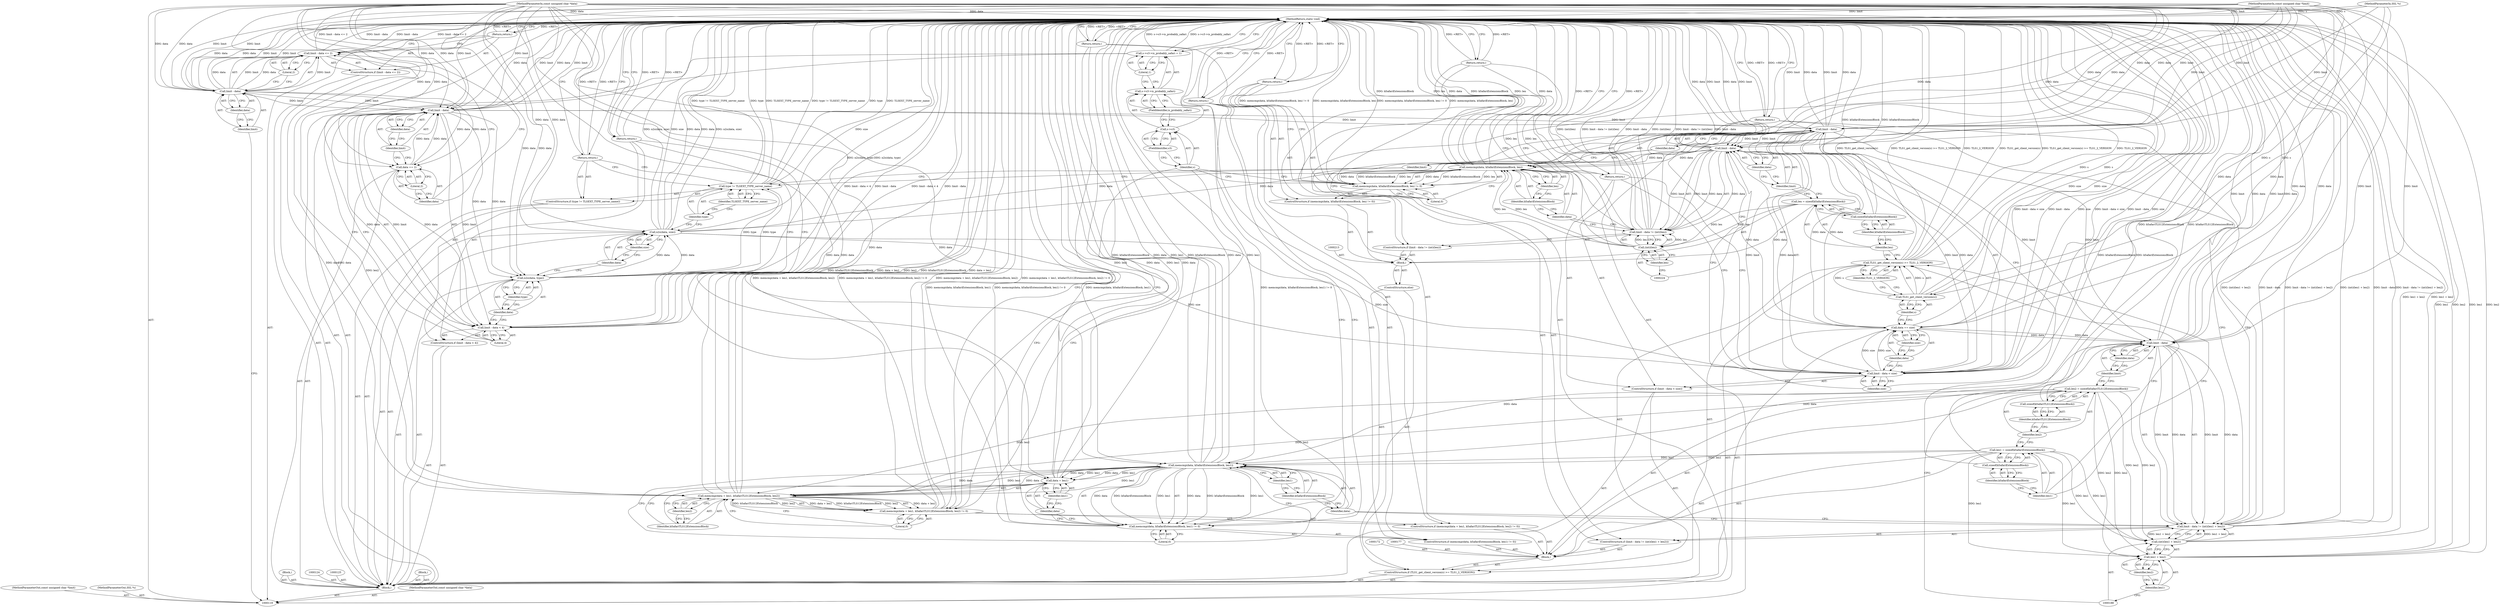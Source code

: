digraph "0_openssl_a004e72b95835136d3f1ea90517f706c24c03da7_1" {
"1000242" [label="(MethodReturn,static void)"];
"1000120" [label="(MethodParameterIn,SSL *s)"];
"1000321" [label="(MethodParameterOut,SSL *s)"];
"1000121" [label="(MethodParameterIn,const unsigned char *data)"];
"1000322" [label="(MethodParameterOut,const unsigned char *data)"];
"1000122" [label="(MethodParameterIn,const unsigned char *limit)"];
"1000323" [label="(MethodParameterOut,const unsigned char *limit)"];
"1000127" [label="(Block,)"];
"1000123" [label="(Block,)"];
"1000132" [label="(Identifier,data)"];
"1000133" [label="(Literal,2)"];
"1000128" [label="(ControlStructure,if (limit - data <= 2))"];
"1000129" [label="(Call,limit - data <= 2)"];
"1000130" [label="(Call,limit - data)"];
"1000131" [label="(Identifier,limit)"];
"1000134" [label="(Return,return;)"];
"1000137" [label="(Literal,2)"];
"1000135" [label="(Call,data += 2)"];
"1000136" [label="(Identifier,data)"];
"1000142" [label="(Identifier,data)"];
"1000143" [label="(Literal,4)"];
"1000138" [label="(ControlStructure,if (limit - data < 4))"];
"1000139" [label="(Call,limit - data < 4)"];
"1000140" [label="(Call,limit - data)"];
"1000141" [label="(Identifier,limit)"];
"1000144" [label="(Return,return;)"];
"1000147" [label="(Identifier,type)"];
"1000145" [label="(Call,n2s(data, type))"];
"1000146" [label="(Identifier,data)"];
"1000150" [label="(Identifier,size)"];
"1000148" [label="(Call,n2s(data, size))"];
"1000149" [label="(Identifier,data)"];
"1000154" [label="(Identifier,TLSEXT_TYPE_server_name)"];
"1000151" [label="(ControlStructure,if (type != TLSEXT_TYPE_server_name))"];
"1000152" [label="(Call,type != TLSEXT_TYPE_server_name)"];
"1000153" [label="(Identifier,type)"];
"1000155" [label="(Return,return;)"];
"1000160" [label="(Identifier,data)"];
"1000161" [label="(Identifier,size)"];
"1000156" [label="(ControlStructure,if (limit - data < size))"];
"1000157" [label="(Call,limit - data < size)"];
"1000158" [label="(Call,limit - data)"];
"1000159" [label="(Identifier,limit)"];
"1000162" [label="(Return,return;)"];
"1000165" [label="(Identifier,size)"];
"1000163" [label="(Call,data += size)"];
"1000164" [label="(Identifier,data)"];
"1000169" [label="(Identifier,s)"];
"1000170" [label="(Identifier,TLS1_2_VERSION)"];
"1000166" [label="(ControlStructure,if (TLS1_get_client_version(s) >= TLS1_2_VERSION))"];
"1000167" [label="(Call,TLS1_get_client_version(s) >= TLS1_2_VERSION)"];
"1000168" [label="(Call,TLS1_get_client_version(s))"];
"1000173" [label="(Call,len1 = sizeof(kSafariExtensionsBlock))"];
"1000174" [label="(Identifier,len1)"];
"1000175" [label="(Call,sizeof(kSafariExtensionsBlock))"];
"1000176" [label="(Identifier,kSafariExtensionsBlock)"];
"1000178" [label="(Call,len2 = sizeof(kSafariTLS12ExtensionsBlock))"];
"1000179" [label="(Identifier,len2)"];
"1000180" [label="(Call,sizeof(kSafariTLS12ExtensionsBlock))"];
"1000181" [label="(Identifier,kSafariTLS12ExtensionsBlock)"];
"1000171" [label="(Block,)"];
"1000126" [label="(Block,)"];
"1000183" [label="(Call,limit - data != (int)(len1 + len2))"];
"1000184" [label="(Call,limit - data)"];
"1000185" [label="(Identifier,limit)"];
"1000186" [label="(Identifier,data)"];
"1000187" [label="(Call,(int)(len1 + len2))"];
"1000189" [label="(Call,len1 + len2)"];
"1000190" [label="(Identifier,len1)"];
"1000191" [label="(Identifier,len2)"];
"1000182" [label="(ControlStructure,if (limit - data != (int)(len1 + len2)))"];
"1000192" [label="(Return,return;)"];
"1000194" [label="(Call,memcmp(data, kSafariExtensionsBlock, len1) != 0)"];
"1000195" [label="(Call,memcmp(data, kSafariExtensionsBlock, len1))"];
"1000196" [label="(Identifier,data)"];
"1000197" [label="(Identifier,kSafariExtensionsBlock)"];
"1000198" [label="(Identifier,len1)"];
"1000199" [label="(Literal,0)"];
"1000193" [label="(ControlStructure,if (memcmp(data, kSafariExtensionsBlock, len1) != 0))"];
"1000200" [label="(Return,return;)"];
"1000202" [label="(Call,memcmp(data + len1, kSafariTLS12ExtensionsBlock, len2) != 0)"];
"1000203" [label="(Call,memcmp(data + len1, kSafariTLS12ExtensionsBlock, len2))"];
"1000204" [label="(Call,data + len1)"];
"1000205" [label="(Identifier,data)"];
"1000206" [label="(Identifier,len1)"];
"1000207" [label="(Identifier,kSafariTLS12ExtensionsBlock)"];
"1000208" [label="(Identifier,len2)"];
"1000209" [label="(Literal,0)"];
"1000201" [label="(ControlStructure,if (memcmp(data + len1, kSafariTLS12ExtensionsBlock, len2) != 0))"];
"1000210" [label="(Return,return;)"];
"1000211" [label="(ControlStructure,else)"];
"1000214" [label="(Call,len = sizeof(kSafariExtensionsBlock))"];
"1000215" [label="(Identifier,len)"];
"1000216" [label="(Call,sizeof(kSafariExtensionsBlock))"];
"1000217" [label="(Identifier,kSafariExtensionsBlock)"];
"1000212" [label="(Block,)"];
"1000219" [label="(Call,limit - data != (int)(len))"];
"1000220" [label="(Call,limit - data)"];
"1000221" [label="(Identifier,limit)"];
"1000222" [label="(Identifier,data)"];
"1000223" [label="(Call,(int)(len))"];
"1000225" [label="(Identifier,len)"];
"1000218" [label="(ControlStructure,if (limit - data != (int)(len)))"];
"1000226" [label="(Return,return;)"];
"1000228" [label="(Call,memcmp(data, kSafariExtensionsBlock, len) != 0)"];
"1000229" [label="(Call,memcmp(data, kSafariExtensionsBlock, len))"];
"1000230" [label="(Identifier,data)"];
"1000231" [label="(Identifier,kSafariExtensionsBlock)"];
"1000232" [label="(Identifier,len)"];
"1000233" [label="(Literal,0)"];
"1000227" [label="(ControlStructure,if (memcmp(data, kSafariExtensionsBlock, len) != 0))"];
"1000234" [label="(Return,return;)"];
"1000240" [label="(FieldIdentifier,is_probably_safari)"];
"1000241" [label="(Literal,1)"];
"1000235" [label="(Call,s->s3->is_probably_safari = 1)"];
"1000236" [label="(Call,s->s3->is_probably_safari)"];
"1000237" [label="(Call,s->s3)"];
"1000238" [label="(Identifier,s)"];
"1000239" [label="(FieldIdentifier,s3)"];
"1000242" -> "1000119"  [label="AST: "];
"1000242" -> "1000134"  [label="CFG: "];
"1000242" -> "1000144"  [label="CFG: "];
"1000242" -> "1000155"  [label="CFG: "];
"1000242" -> "1000162"  [label="CFG: "];
"1000242" -> "1000192"  [label="CFG: "];
"1000242" -> "1000200"  [label="CFG: "];
"1000242" -> "1000210"  [label="CFG: "];
"1000242" -> "1000226"  [label="CFG: "];
"1000242" -> "1000234"  [label="CFG: "];
"1000242" -> "1000235"  [label="CFG: "];
"1000144" -> "1000242"  [label="DDG: <RET>"];
"1000234" -> "1000242"  [label="DDG: <RET>"];
"1000162" -> "1000242"  [label="DDG: <RET>"];
"1000155" -> "1000242"  [label="DDG: <RET>"];
"1000226" -> "1000242"  [label="DDG: <RET>"];
"1000200" -> "1000242"  [label="DDG: <RET>"];
"1000192" -> "1000242"  [label="DDG: <RET>"];
"1000210" -> "1000242"  [label="DDG: <RET>"];
"1000219" -> "1000242"  [label="DDG: (int)(len)"];
"1000219" -> "1000242"  [label="DDG: limit - data != (int)(len)"];
"1000219" -> "1000242"  [label="DDG: limit - data"];
"1000184" -> "1000242"  [label="DDG: limit"];
"1000184" -> "1000242"  [label="DDG: data"];
"1000235" -> "1000242"  [label="DDG: s->s3->is_probably_safari"];
"1000180" -> "1000242"  [label="DDG: kSafariTLS12ExtensionsBlock"];
"1000229" -> "1000242"  [label="DDG: kSafariExtensionsBlock"];
"1000229" -> "1000242"  [label="DDG: len"];
"1000229" -> "1000242"  [label="DDG: data"];
"1000152" -> "1000242"  [label="DDG: TLSEXT_TYPE_server_name"];
"1000152" -> "1000242"  [label="DDG: type != TLSEXT_TYPE_server_name"];
"1000152" -> "1000242"  [label="DDG: type"];
"1000204" -> "1000242"  [label="DDG: data"];
"1000204" -> "1000242"  [label="DDG: len1"];
"1000158" -> "1000242"  [label="DDG: limit"];
"1000158" -> "1000242"  [label="DDG: data"];
"1000167" -> "1000242"  [label="DDG: TLS1_get_client_version(s)"];
"1000167" -> "1000242"  [label="DDG: TLS1_get_client_version(s) >= TLS1_2_VERSION"];
"1000167" -> "1000242"  [label="DDG: TLS1_2_VERSION"];
"1000129" -> "1000242"  [label="DDG: limit - data"];
"1000129" -> "1000242"  [label="DDG: limit - data <= 2"];
"1000183" -> "1000242"  [label="DDG: (int)(len1 + len2)"];
"1000183" -> "1000242"  [label="DDG: limit - data"];
"1000183" -> "1000242"  [label="DDG: limit - data != (int)(len1 + len2)"];
"1000140" -> "1000242"  [label="DDG: data"];
"1000140" -> "1000242"  [label="DDG: limit"];
"1000223" -> "1000242"  [label="DDG: len"];
"1000220" -> "1000242"  [label="DDG: limit"];
"1000220" -> "1000242"  [label="DDG: data"];
"1000194" -> "1000242"  [label="DDG: memcmp(data, kSafariExtensionsBlock, len1) != 0"];
"1000194" -> "1000242"  [label="DDG: memcmp(data, kSafariExtensionsBlock, len1)"];
"1000168" -> "1000242"  [label="DDG: s"];
"1000189" -> "1000242"  [label="DDG: len1"];
"1000189" -> "1000242"  [label="DDG: len2"];
"1000157" -> "1000242"  [label="DDG: limit - data < size"];
"1000157" -> "1000242"  [label="DDG: limit - data"];
"1000157" -> "1000242"  [label="DDG: size"];
"1000216" -> "1000242"  [label="DDG: kSafariExtensionsBlock"];
"1000228" -> "1000242"  [label="DDG: memcmp(data, kSafariExtensionsBlock, len) != 0"];
"1000228" -> "1000242"  [label="DDG: memcmp(data, kSafariExtensionsBlock, len)"];
"1000187" -> "1000242"  [label="DDG: len1 + len2"];
"1000130" -> "1000242"  [label="DDG: data"];
"1000130" -> "1000242"  [label="DDG: limit"];
"1000139" -> "1000242"  [label="DDG: limit - data < 4"];
"1000139" -> "1000242"  [label="DDG: limit - data"];
"1000202" -> "1000242"  [label="DDG: memcmp(data + len1, kSafariTLS12ExtensionsBlock, len2)"];
"1000202" -> "1000242"  [label="DDG: memcmp(data + len1, kSafariTLS12ExtensionsBlock, len2) != 0"];
"1000121" -> "1000242"  [label="DDG: data"];
"1000203" -> "1000242"  [label="DDG: len2"];
"1000203" -> "1000242"  [label="DDG: kSafariTLS12ExtensionsBlock"];
"1000203" -> "1000242"  [label="DDG: data + len1"];
"1000148" -> "1000242"  [label="DDG: data"];
"1000148" -> "1000242"  [label="DDG: n2s(data, size)"];
"1000148" -> "1000242"  [label="DDG: size"];
"1000175" -> "1000242"  [label="DDG: kSafariExtensionsBlock"];
"1000195" -> "1000242"  [label="DDG: kSafariExtensionsBlock"];
"1000195" -> "1000242"  [label="DDG: data"];
"1000195" -> "1000242"  [label="DDG: len1"];
"1000120" -> "1000242"  [label="DDG: s"];
"1000122" -> "1000242"  [label="DDG: limit"];
"1000145" -> "1000242"  [label="DDG: n2s(data, type)"];
"1000163" -> "1000242"  [label="DDG: size"];
"1000134" -> "1000242"  [label="DDG: <RET>"];
"1000120" -> "1000119"  [label="AST: "];
"1000120" -> "1000242"  [label="DDG: s"];
"1000120" -> "1000168"  [label="DDG: s"];
"1000321" -> "1000119"  [label="AST: "];
"1000121" -> "1000119"  [label="AST: "];
"1000121" -> "1000242"  [label="DDG: data"];
"1000121" -> "1000130"  [label="DDG: data"];
"1000121" -> "1000135"  [label="DDG: data"];
"1000121" -> "1000140"  [label="DDG: data"];
"1000121" -> "1000145"  [label="DDG: data"];
"1000121" -> "1000148"  [label="DDG: data"];
"1000121" -> "1000158"  [label="DDG: data"];
"1000121" -> "1000163"  [label="DDG: data"];
"1000121" -> "1000184"  [label="DDG: data"];
"1000121" -> "1000195"  [label="DDG: data"];
"1000121" -> "1000203"  [label="DDG: data"];
"1000121" -> "1000204"  [label="DDG: data"];
"1000121" -> "1000220"  [label="DDG: data"];
"1000121" -> "1000229"  [label="DDG: data"];
"1000322" -> "1000119"  [label="AST: "];
"1000122" -> "1000119"  [label="AST: "];
"1000122" -> "1000242"  [label="DDG: limit"];
"1000122" -> "1000130"  [label="DDG: limit"];
"1000122" -> "1000140"  [label="DDG: limit"];
"1000122" -> "1000158"  [label="DDG: limit"];
"1000122" -> "1000184"  [label="DDG: limit"];
"1000122" -> "1000220"  [label="DDG: limit"];
"1000323" -> "1000119"  [label="AST: "];
"1000127" -> "1000123"  [label="AST: "];
"1000123" -> "1000119"  [label="AST: "];
"1000124" -> "1000123"  [label="AST: "];
"1000125" -> "1000123"  [label="AST: "];
"1000126" -> "1000123"  [label="AST: "];
"1000127" -> "1000123"  [label="AST: "];
"1000128" -> "1000123"  [label="AST: "];
"1000135" -> "1000123"  [label="AST: "];
"1000138" -> "1000123"  [label="AST: "];
"1000145" -> "1000123"  [label="AST: "];
"1000148" -> "1000123"  [label="AST: "];
"1000151" -> "1000123"  [label="AST: "];
"1000156" -> "1000123"  [label="AST: "];
"1000163" -> "1000123"  [label="AST: "];
"1000166" -> "1000123"  [label="AST: "];
"1000235" -> "1000123"  [label="AST: "];
"1000132" -> "1000130"  [label="AST: "];
"1000132" -> "1000131"  [label="CFG: "];
"1000130" -> "1000132"  [label="CFG: "];
"1000133" -> "1000129"  [label="AST: "];
"1000133" -> "1000130"  [label="CFG: "];
"1000129" -> "1000133"  [label="CFG: "];
"1000128" -> "1000123"  [label="AST: "];
"1000129" -> "1000128"  [label="AST: "];
"1000134" -> "1000128"  [label="AST: "];
"1000129" -> "1000128"  [label="AST: "];
"1000129" -> "1000133"  [label="CFG: "];
"1000130" -> "1000129"  [label="AST: "];
"1000133" -> "1000129"  [label="AST: "];
"1000134" -> "1000129"  [label="CFG: "];
"1000136" -> "1000129"  [label="CFG: "];
"1000129" -> "1000242"  [label="DDG: limit - data"];
"1000129" -> "1000242"  [label="DDG: limit - data <= 2"];
"1000130" -> "1000129"  [label="DDG: limit"];
"1000130" -> "1000129"  [label="DDG: data"];
"1000130" -> "1000129"  [label="AST: "];
"1000130" -> "1000132"  [label="CFG: "];
"1000131" -> "1000130"  [label="AST: "];
"1000132" -> "1000130"  [label="AST: "];
"1000133" -> "1000130"  [label="CFG: "];
"1000130" -> "1000242"  [label="DDG: data"];
"1000130" -> "1000242"  [label="DDG: limit"];
"1000130" -> "1000129"  [label="DDG: limit"];
"1000130" -> "1000129"  [label="DDG: data"];
"1000122" -> "1000130"  [label="DDG: limit"];
"1000121" -> "1000130"  [label="DDG: data"];
"1000130" -> "1000135"  [label="DDG: data"];
"1000130" -> "1000140"  [label="DDG: limit"];
"1000131" -> "1000130"  [label="AST: "];
"1000131" -> "1000119"  [label="CFG: "];
"1000132" -> "1000131"  [label="CFG: "];
"1000134" -> "1000128"  [label="AST: "];
"1000134" -> "1000129"  [label="CFG: "];
"1000242" -> "1000134"  [label="CFG: "];
"1000134" -> "1000242"  [label="DDG: <RET>"];
"1000137" -> "1000135"  [label="AST: "];
"1000137" -> "1000136"  [label="CFG: "];
"1000135" -> "1000137"  [label="CFG: "];
"1000135" -> "1000123"  [label="AST: "];
"1000135" -> "1000137"  [label="CFG: "];
"1000136" -> "1000135"  [label="AST: "];
"1000137" -> "1000135"  [label="AST: "];
"1000141" -> "1000135"  [label="CFG: "];
"1000130" -> "1000135"  [label="DDG: data"];
"1000121" -> "1000135"  [label="DDG: data"];
"1000135" -> "1000140"  [label="DDG: data"];
"1000136" -> "1000135"  [label="AST: "];
"1000136" -> "1000129"  [label="CFG: "];
"1000137" -> "1000136"  [label="CFG: "];
"1000142" -> "1000140"  [label="AST: "];
"1000142" -> "1000141"  [label="CFG: "];
"1000140" -> "1000142"  [label="CFG: "];
"1000143" -> "1000139"  [label="AST: "];
"1000143" -> "1000140"  [label="CFG: "];
"1000139" -> "1000143"  [label="CFG: "];
"1000138" -> "1000123"  [label="AST: "];
"1000139" -> "1000138"  [label="AST: "];
"1000144" -> "1000138"  [label="AST: "];
"1000139" -> "1000138"  [label="AST: "];
"1000139" -> "1000143"  [label="CFG: "];
"1000140" -> "1000139"  [label="AST: "];
"1000143" -> "1000139"  [label="AST: "];
"1000144" -> "1000139"  [label="CFG: "];
"1000146" -> "1000139"  [label="CFG: "];
"1000139" -> "1000242"  [label="DDG: limit - data < 4"];
"1000139" -> "1000242"  [label="DDG: limit - data"];
"1000140" -> "1000139"  [label="DDG: limit"];
"1000140" -> "1000139"  [label="DDG: data"];
"1000140" -> "1000139"  [label="AST: "];
"1000140" -> "1000142"  [label="CFG: "];
"1000141" -> "1000140"  [label="AST: "];
"1000142" -> "1000140"  [label="AST: "];
"1000143" -> "1000140"  [label="CFG: "];
"1000140" -> "1000242"  [label="DDG: data"];
"1000140" -> "1000242"  [label="DDG: limit"];
"1000140" -> "1000139"  [label="DDG: limit"];
"1000140" -> "1000139"  [label="DDG: data"];
"1000130" -> "1000140"  [label="DDG: limit"];
"1000122" -> "1000140"  [label="DDG: limit"];
"1000135" -> "1000140"  [label="DDG: data"];
"1000121" -> "1000140"  [label="DDG: data"];
"1000140" -> "1000145"  [label="DDG: data"];
"1000140" -> "1000158"  [label="DDG: limit"];
"1000141" -> "1000140"  [label="AST: "];
"1000141" -> "1000135"  [label="CFG: "];
"1000142" -> "1000141"  [label="CFG: "];
"1000144" -> "1000138"  [label="AST: "];
"1000144" -> "1000139"  [label="CFG: "];
"1000242" -> "1000144"  [label="CFG: "];
"1000144" -> "1000242"  [label="DDG: <RET>"];
"1000147" -> "1000145"  [label="AST: "];
"1000147" -> "1000146"  [label="CFG: "];
"1000145" -> "1000147"  [label="CFG: "];
"1000145" -> "1000123"  [label="AST: "];
"1000145" -> "1000147"  [label="CFG: "];
"1000146" -> "1000145"  [label="AST: "];
"1000147" -> "1000145"  [label="AST: "];
"1000149" -> "1000145"  [label="CFG: "];
"1000145" -> "1000242"  [label="DDG: n2s(data, type)"];
"1000140" -> "1000145"  [label="DDG: data"];
"1000121" -> "1000145"  [label="DDG: data"];
"1000145" -> "1000148"  [label="DDG: data"];
"1000145" -> "1000152"  [label="DDG: type"];
"1000146" -> "1000145"  [label="AST: "];
"1000146" -> "1000139"  [label="CFG: "];
"1000147" -> "1000146"  [label="CFG: "];
"1000150" -> "1000148"  [label="AST: "];
"1000150" -> "1000149"  [label="CFG: "];
"1000148" -> "1000150"  [label="CFG: "];
"1000148" -> "1000123"  [label="AST: "];
"1000148" -> "1000150"  [label="CFG: "];
"1000149" -> "1000148"  [label="AST: "];
"1000150" -> "1000148"  [label="AST: "];
"1000153" -> "1000148"  [label="CFG: "];
"1000148" -> "1000242"  [label="DDG: data"];
"1000148" -> "1000242"  [label="DDG: n2s(data, size)"];
"1000148" -> "1000242"  [label="DDG: size"];
"1000145" -> "1000148"  [label="DDG: data"];
"1000121" -> "1000148"  [label="DDG: data"];
"1000148" -> "1000158"  [label="DDG: data"];
"1000148" -> "1000157"  [label="DDG: size"];
"1000149" -> "1000148"  [label="AST: "];
"1000149" -> "1000145"  [label="CFG: "];
"1000150" -> "1000149"  [label="CFG: "];
"1000154" -> "1000152"  [label="AST: "];
"1000154" -> "1000153"  [label="CFG: "];
"1000152" -> "1000154"  [label="CFG: "];
"1000151" -> "1000123"  [label="AST: "];
"1000152" -> "1000151"  [label="AST: "];
"1000155" -> "1000151"  [label="AST: "];
"1000152" -> "1000151"  [label="AST: "];
"1000152" -> "1000154"  [label="CFG: "];
"1000153" -> "1000152"  [label="AST: "];
"1000154" -> "1000152"  [label="AST: "];
"1000155" -> "1000152"  [label="CFG: "];
"1000159" -> "1000152"  [label="CFG: "];
"1000152" -> "1000242"  [label="DDG: TLSEXT_TYPE_server_name"];
"1000152" -> "1000242"  [label="DDG: type != TLSEXT_TYPE_server_name"];
"1000152" -> "1000242"  [label="DDG: type"];
"1000145" -> "1000152"  [label="DDG: type"];
"1000153" -> "1000152"  [label="AST: "];
"1000153" -> "1000148"  [label="CFG: "];
"1000154" -> "1000153"  [label="CFG: "];
"1000155" -> "1000151"  [label="AST: "];
"1000155" -> "1000152"  [label="CFG: "];
"1000242" -> "1000155"  [label="CFG: "];
"1000155" -> "1000242"  [label="DDG: <RET>"];
"1000160" -> "1000158"  [label="AST: "];
"1000160" -> "1000159"  [label="CFG: "];
"1000158" -> "1000160"  [label="CFG: "];
"1000161" -> "1000157"  [label="AST: "];
"1000161" -> "1000158"  [label="CFG: "];
"1000157" -> "1000161"  [label="CFG: "];
"1000156" -> "1000123"  [label="AST: "];
"1000157" -> "1000156"  [label="AST: "];
"1000162" -> "1000156"  [label="AST: "];
"1000157" -> "1000156"  [label="AST: "];
"1000157" -> "1000161"  [label="CFG: "];
"1000158" -> "1000157"  [label="AST: "];
"1000161" -> "1000157"  [label="AST: "];
"1000162" -> "1000157"  [label="CFG: "];
"1000164" -> "1000157"  [label="CFG: "];
"1000157" -> "1000242"  [label="DDG: limit - data < size"];
"1000157" -> "1000242"  [label="DDG: limit - data"];
"1000157" -> "1000242"  [label="DDG: size"];
"1000158" -> "1000157"  [label="DDG: limit"];
"1000158" -> "1000157"  [label="DDG: data"];
"1000148" -> "1000157"  [label="DDG: size"];
"1000157" -> "1000163"  [label="DDG: size"];
"1000158" -> "1000157"  [label="AST: "];
"1000158" -> "1000160"  [label="CFG: "];
"1000159" -> "1000158"  [label="AST: "];
"1000160" -> "1000158"  [label="AST: "];
"1000161" -> "1000158"  [label="CFG: "];
"1000158" -> "1000242"  [label="DDG: limit"];
"1000158" -> "1000242"  [label="DDG: data"];
"1000158" -> "1000157"  [label="DDG: limit"];
"1000158" -> "1000157"  [label="DDG: data"];
"1000140" -> "1000158"  [label="DDG: limit"];
"1000122" -> "1000158"  [label="DDG: limit"];
"1000148" -> "1000158"  [label="DDG: data"];
"1000121" -> "1000158"  [label="DDG: data"];
"1000158" -> "1000163"  [label="DDG: data"];
"1000158" -> "1000184"  [label="DDG: limit"];
"1000158" -> "1000220"  [label="DDG: limit"];
"1000159" -> "1000158"  [label="AST: "];
"1000159" -> "1000152"  [label="CFG: "];
"1000160" -> "1000159"  [label="CFG: "];
"1000162" -> "1000156"  [label="AST: "];
"1000162" -> "1000157"  [label="CFG: "];
"1000242" -> "1000162"  [label="CFG: "];
"1000162" -> "1000242"  [label="DDG: <RET>"];
"1000165" -> "1000163"  [label="AST: "];
"1000165" -> "1000164"  [label="CFG: "];
"1000163" -> "1000165"  [label="CFG: "];
"1000163" -> "1000123"  [label="AST: "];
"1000163" -> "1000165"  [label="CFG: "];
"1000164" -> "1000163"  [label="AST: "];
"1000165" -> "1000163"  [label="AST: "];
"1000169" -> "1000163"  [label="CFG: "];
"1000163" -> "1000242"  [label="DDG: size"];
"1000157" -> "1000163"  [label="DDG: size"];
"1000158" -> "1000163"  [label="DDG: data"];
"1000121" -> "1000163"  [label="DDG: data"];
"1000163" -> "1000184"  [label="DDG: data"];
"1000163" -> "1000220"  [label="DDG: data"];
"1000164" -> "1000163"  [label="AST: "];
"1000164" -> "1000157"  [label="CFG: "];
"1000165" -> "1000164"  [label="CFG: "];
"1000169" -> "1000168"  [label="AST: "];
"1000169" -> "1000163"  [label="CFG: "];
"1000168" -> "1000169"  [label="CFG: "];
"1000170" -> "1000167"  [label="AST: "];
"1000170" -> "1000168"  [label="CFG: "];
"1000167" -> "1000170"  [label="CFG: "];
"1000166" -> "1000123"  [label="AST: "];
"1000167" -> "1000166"  [label="AST: "];
"1000171" -> "1000166"  [label="AST: "];
"1000211" -> "1000166"  [label="AST: "];
"1000167" -> "1000166"  [label="AST: "];
"1000167" -> "1000170"  [label="CFG: "];
"1000168" -> "1000167"  [label="AST: "];
"1000170" -> "1000167"  [label="AST: "];
"1000174" -> "1000167"  [label="CFG: "];
"1000215" -> "1000167"  [label="CFG: "];
"1000167" -> "1000242"  [label="DDG: TLS1_get_client_version(s)"];
"1000167" -> "1000242"  [label="DDG: TLS1_get_client_version(s) >= TLS1_2_VERSION"];
"1000167" -> "1000242"  [label="DDG: TLS1_2_VERSION"];
"1000168" -> "1000167"  [label="DDG: s"];
"1000168" -> "1000167"  [label="AST: "];
"1000168" -> "1000169"  [label="CFG: "];
"1000169" -> "1000168"  [label="AST: "];
"1000170" -> "1000168"  [label="CFG: "];
"1000168" -> "1000242"  [label="DDG: s"];
"1000168" -> "1000167"  [label="DDG: s"];
"1000120" -> "1000168"  [label="DDG: s"];
"1000173" -> "1000171"  [label="AST: "];
"1000173" -> "1000175"  [label="CFG: "];
"1000174" -> "1000173"  [label="AST: "];
"1000175" -> "1000173"  [label="AST: "];
"1000179" -> "1000173"  [label="CFG: "];
"1000173" -> "1000187"  [label="DDG: len1"];
"1000173" -> "1000189"  [label="DDG: len1"];
"1000173" -> "1000195"  [label="DDG: len1"];
"1000174" -> "1000173"  [label="AST: "];
"1000174" -> "1000167"  [label="CFG: "];
"1000176" -> "1000174"  [label="CFG: "];
"1000175" -> "1000173"  [label="AST: "];
"1000175" -> "1000176"  [label="CFG: "];
"1000176" -> "1000175"  [label="AST: "];
"1000173" -> "1000175"  [label="CFG: "];
"1000175" -> "1000242"  [label="DDG: kSafariExtensionsBlock"];
"1000176" -> "1000175"  [label="AST: "];
"1000176" -> "1000174"  [label="CFG: "];
"1000175" -> "1000176"  [label="CFG: "];
"1000178" -> "1000171"  [label="AST: "];
"1000178" -> "1000180"  [label="CFG: "];
"1000179" -> "1000178"  [label="AST: "];
"1000180" -> "1000178"  [label="AST: "];
"1000185" -> "1000178"  [label="CFG: "];
"1000178" -> "1000187"  [label="DDG: len2"];
"1000178" -> "1000189"  [label="DDG: len2"];
"1000178" -> "1000203"  [label="DDG: len2"];
"1000179" -> "1000178"  [label="AST: "];
"1000179" -> "1000173"  [label="CFG: "];
"1000181" -> "1000179"  [label="CFG: "];
"1000180" -> "1000178"  [label="AST: "];
"1000180" -> "1000181"  [label="CFG: "];
"1000181" -> "1000180"  [label="AST: "];
"1000178" -> "1000180"  [label="CFG: "];
"1000180" -> "1000242"  [label="DDG: kSafariTLS12ExtensionsBlock"];
"1000181" -> "1000180"  [label="AST: "];
"1000181" -> "1000179"  [label="CFG: "];
"1000180" -> "1000181"  [label="CFG: "];
"1000171" -> "1000166"  [label="AST: "];
"1000172" -> "1000171"  [label="AST: "];
"1000173" -> "1000171"  [label="AST: "];
"1000177" -> "1000171"  [label="AST: "];
"1000178" -> "1000171"  [label="AST: "];
"1000182" -> "1000171"  [label="AST: "];
"1000193" -> "1000171"  [label="AST: "];
"1000201" -> "1000171"  [label="AST: "];
"1000126" -> "1000123"  [label="AST: "];
"1000183" -> "1000182"  [label="AST: "];
"1000183" -> "1000187"  [label="CFG: "];
"1000184" -> "1000183"  [label="AST: "];
"1000187" -> "1000183"  [label="AST: "];
"1000192" -> "1000183"  [label="CFG: "];
"1000196" -> "1000183"  [label="CFG: "];
"1000183" -> "1000242"  [label="DDG: (int)(len1 + len2)"];
"1000183" -> "1000242"  [label="DDG: limit - data"];
"1000183" -> "1000242"  [label="DDG: limit - data != (int)(len1 + len2)"];
"1000184" -> "1000183"  [label="DDG: limit"];
"1000184" -> "1000183"  [label="DDG: data"];
"1000187" -> "1000183"  [label="DDG: len1 + len2"];
"1000184" -> "1000183"  [label="AST: "];
"1000184" -> "1000186"  [label="CFG: "];
"1000185" -> "1000184"  [label="AST: "];
"1000186" -> "1000184"  [label="AST: "];
"1000188" -> "1000184"  [label="CFG: "];
"1000184" -> "1000242"  [label="DDG: limit"];
"1000184" -> "1000242"  [label="DDG: data"];
"1000184" -> "1000183"  [label="DDG: limit"];
"1000184" -> "1000183"  [label="DDG: data"];
"1000158" -> "1000184"  [label="DDG: limit"];
"1000122" -> "1000184"  [label="DDG: limit"];
"1000163" -> "1000184"  [label="DDG: data"];
"1000121" -> "1000184"  [label="DDG: data"];
"1000184" -> "1000195"  [label="DDG: data"];
"1000185" -> "1000184"  [label="AST: "];
"1000185" -> "1000178"  [label="CFG: "];
"1000186" -> "1000185"  [label="CFG: "];
"1000186" -> "1000184"  [label="AST: "];
"1000186" -> "1000185"  [label="CFG: "];
"1000184" -> "1000186"  [label="CFG: "];
"1000187" -> "1000183"  [label="AST: "];
"1000187" -> "1000189"  [label="CFG: "];
"1000188" -> "1000187"  [label="AST: "];
"1000189" -> "1000187"  [label="AST: "];
"1000183" -> "1000187"  [label="CFG: "];
"1000187" -> "1000242"  [label="DDG: len1 + len2"];
"1000187" -> "1000183"  [label="DDG: len1 + len2"];
"1000173" -> "1000187"  [label="DDG: len1"];
"1000178" -> "1000187"  [label="DDG: len2"];
"1000189" -> "1000187"  [label="AST: "];
"1000189" -> "1000191"  [label="CFG: "];
"1000190" -> "1000189"  [label="AST: "];
"1000191" -> "1000189"  [label="AST: "];
"1000187" -> "1000189"  [label="CFG: "];
"1000189" -> "1000242"  [label="DDG: len1"];
"1000189" -> "1000242"  [label="DDG: len2"];
"1000173" -> "1000189"  [label="DDG: len1"];
"1000178" -> "1000189"  [label="DDG: len2"];
"1000190" -> "1000189"  [label="AST: "];
"1000190" -> "1000188"  [label="CFG: "];
"1000191" -> "1000190"  [label="CFG: "];
"1000191" -> "1000189"  [label="AST: "];
"1000191" -> "1000190"  [label="CFG: "];
"1000189" -> "1000191"  [label="CFG: "];
"1000182" -> "1000171"  [label="AST: "];
"1000183" -> "1000182"  [label="AST: "];
"1000192" -> "1000182"  [label="AST: "];
"1000192" -> "1000182"  [label="AST: "];
"1000192" -> "1000183"  [label="CFG: "];
"1000242" -> "1000192"  [label="CFG: "];
"1000192" -> "1000242"  [label="DDG: <RET>"];
"1000194" -> "1000193"  [label="AST: "];
"1000194" -> "1000199"  [label="CFG: "];
"1000195" -> "1000194"  [label="AST: "];
"1000199" -> "1000194"  [label="AST: "];
"1000200" -> "1000194"  [label="CFG: "];
"1000205" -> "1000194"  [label="CFG: "];
"1000194" -> "1000242"  [label="DDG: memcmp(data, kSafariExtensionsBlock, len1) != 0"];
"1000194" -> "1000242"  [label="DDG: memcmp(data, kSafariExtensionsBlock, len1)"];
"1000195" -> "1000194"  [label="DDG: data"];
"1000195" -> "1000194"  [label="DDG: kSafariExtensionsBlock"];
"1000195" -> "1000194"  [label="DDG: len1"];
"1000195" -> "1000194"  [label="AST: "];
"1000195" -> "1000198"  [label="CFG: "];
"1000196" -> "1000195"  [label="AST: "];
"1000197" -> "1000195"  [label="AST: "];
"1000198" -> "1000195"  [label="AST: "];
"1000199" -> "1000195"  [label="CFG: "];
"1000195" -> "1000242"  [label="DDG: kSafariExtensionsBlock"];
"1000195" -> "1000242"  [label="DDG: data"];
"1000195" -> "1000242"  [label="DDG: len1"];
"1000195" -> "1000194"  [label="DDG: data"];
"1000195" -> "1000194"  [label="DDG: kSafariExtensionsBlock"];
"1000195" -> "1000194"  [label="DDG: len1"];
"1000184" -> "1000195"  [label="DDG: data"];
"1000121" -> "1000195"  [label="DDG: data"];
"1000173" -> "1000195"  [label="DDG: len1"];
"1000195" -> "1000203"  [label="DDG: data"];
"1000195" -> "1000203"  [label="DDG: len1"];
"1000195" -> "1000204"  [label="DDG: data"];
"1000195" -> "1000204"  [label="DDG: len1"];
"1000196" -> "1000195"  [label="AST: "];
"1000196" -> "1000183"  [label="CFG: "];
"1000197" -> "1000196"  [label="CFG: "];
"1000197" -> "1000195"  [label="AST: "];
"1000197" -> "1000196"  [label="CFG: "];
"1000198" -> "1000197"  [label="CFG: "];
"1000198" -> "1000195"  [label="AST: "];
"1000198" -> "1000197"  [label="CFG: "];
"1000195" -> "1000198"  [label="CFG: "];
"1000199" -> "1000194"  [label="AST: "];
"1000199" -> "1000195"  [label="CFG: "];
"1000194" -> "1000199"  [label="CFG: "];
"1000193" -> "1000171"  [label="AST: "];
"1000194" -> "1000193"  [label="AST: "];
"1000200" -> "1000193"  [label="AST: "];
"1000200" -> "1000193"  [label="AST: "];
"1000200" -> "1000194"  [label="CFG: "];
"1000242" -> "1000200"  [label="CFG: "];
"1000200" -> "1000242"  [label="DDG: <RET>"];
"1000202" -> "1000201"  [label="AST: "];
"1000202" -> "1000209"  [label="CFG: "];
"1000203" -> "1000202"  [label="AST: "];
"1000209" -> "1000202"  [label="AST: "];
"1000210" -> "1000202"  [label="CFG: "];
"1000238" -> "1000202"  [label="CFG: "];
"1000202" -> "1000242"  [label="DDG: memcmp(data + len1, kSafariTLS12ExtensionsBlock, len2)"];
"1000202" -> "1000242"  [label="DDG: memcmp(data + len1, kSafariTLS12ExtensionsBlock, len2) != 0"];
"1000203" -> "1000202"  [label="DDG: data + len1"];
"1000203" -> "1000202"  [label="DDG: kSafariTLS12ExtensionsBlock"];
"1000203" -> "1000202"  [label="DDG: len2"];
"1000203" -> "1000202"  [label="AST: "];
"1000203" -> "1000208"  [label="CFG: "];
"1000204" -> "1000203"  [label="AST: "];
"1000207" -> "1000203"  [label="AST: "];
"1000208" -> "1000203"  [label="AST: "];
"1000209" -> "1000203"  [label="CFG: "];
"1000203" -> "1000242"  [label="DDG: len2"];
"1000203" -> "1000242"  [label="DDG: kSafariTLS12ExtensionsBlock"];
"1000203" -> "1000242"  [label="DDG: data + len1"];
"1000203" -> "1000202"  [label="DDG: data + len1"];
"1000203" -> "1000202"  [label="DDG: kSafariTLS12ExtensionsBlock"];
"1000203" -> "1000202"  [label="DDG: len2"];
"1000195" -> "1000203"  [label="DDG: data"];
"1000195" -> "1000203"  [label="DDG: len1"];
"1000121" -> "1000203"  [label="DDG: data"];
"1000178" -> "1000203"  [label="DDG: len2"];
"1000204" -> "1000203"  [label="AST: "];
"1000204" -> "1000206"  [label="CFG: "];
"1000205" -> "1000204"  [label="AST: "];
"1000206" -> "1000204"  [label="AST: "];
"1000207" -> "1000204"  [label="CFG: "];
"1000204" -> "1000242"  [label="DDG: data"];
"1000204" -> "1000242"  [label="DDG: len1"];
"1000195" -> "1000204"  [label="DDG: data"];
"1000195" -> "1000204"  [label="DDG: len1"];
"1000121" -> "1000204"  [label="DDG: data"];
"1000205" -> "1000204"  [label="AST: "];
"1000205" -> "1000194"  [label="CFG: "];
"1000206" -> "1000205"  [label="CFG: "];
"1000206" -> "1000204"  [label="AST: "];
"1000206" -> "1000205"  [label="CFG: "];
"1000204" -> "1000206"  [label="CFG: "];
"1000207" -> "1000203"  [label="AST: "];
"1000207" -> "1000204"  [label="CFG: "];
"1000208" -> "1000207"  [label="CFG: "];
"1000208" -> "1000203"  [label="AST: "];
"1000208" -> "1000207"  [label="CFG: "];
"1000203" -> "1000208"  [label="CFG: "];
"1000209" -> "1000202"  [label="AST: "];
"1000209" -> "1000203"  [label="CFG: "];
"1000202" -> "1000209"  [label="CFG: "];
"1000201" -> "1000171"  [label="AST: "];
"1000202" -> "1000201"  [label="AST: "];
"1000210" -> "1000201"  [label="AST: "];
"1000210" -> "1000201"  [label="AST: "];
"1000210" -> "1000202"  [label="CFG: "];
"1000242" -> "1000210"  [label="CFG: "];
"1000210" -> "1000242"  [label="DDG: <RET>"];
"1000211" -> "1000166"  [label="AST: "];
"1000212" -> "1000211"  [label="AST: "];
"1000214" -> "1000212"  [label="AST: "];
"1000214" -> "1000216"  [label="CFG: "];
"1000215" -> "1000214"  [label="AST: "];
"1000216" -> "1000214"  [label="AST: "];
"1000221" -> "1000214"  [label="CFG: "];
"1000214" -> "1000223"  [label="DDG: len"];
"1000215" -> "1000214"  [label="AST: "];
"1000215" -> "1000167"  [label="CFG: "];
"1000217" -> "1000215"  [label="CFG: "];
"1000216" -> "1000214"  [label="AST: "];
"1000216" -> "1000217"  [label="CFG: "];
"1000217" -> "1000216"  [label="AST: "];
"1000214" -> "1000216"  [label="CFG: "];
"1000216" -> "1000242"  [label="DDG: kSafariExtensionsBlock"];
"1000217" -> "1000216"  [label="AST: "];
"1000217" -> "1000215"  [label="CFG: "];
"1000216" -> "1000217"  [label="CFG: "];
"1000212" -> "1000211"  [label="AST: "];
"1000213" -> "1000212"  [label="AST: "];
"1000214" -> "1000212"  [label="AST: "];
"1000218" -> "1000212"  [label="AST: "];
"1000227" -> "1000212"  [label="AST: "];
"1000219" -> "1000218"  [label="AST: "];
"1000219" -> "1000223"  [label="CFG: "];
"1000220" -> "1000219"  [label="AST: "];
"1000223" -> "1000219"  [label="AST: "];
"1000226" -> "1000219"  [label="CFG: "];
"1000230" -> "1000219"  [label="CFG: "];
"1000219" -> "1000242"  [label="DDG: (int)(len)"];
"1000219" -> "1000242"  [label="DDG: limit - data != (int)(len)"];
"1000219" -> "1000242"  [label="DDG: limit - data"];
"1000220" -> "1000219"  [label="DDG: limit"];
"1000220" -> "1000219"  [label="DDG: data"];
"1000223" -> "1000219"  [label="DDG: len"];
"1000220" -> "1000219"  [label="AST: "];
"1000220" -> "1000222"  [label="CFG: "];
"1000221" -> "1000220"  [label="AST: "];
"1000222" -> "1000220"  [label="AST: "];
"1000224" -> "1000220"  [label="CFG: "];
"1000220" -> "1000242"  [label="DDG: limit"];
"1000220" -> "1000242"  [label="DDG: data"];
"1000220" -> "1000219"  [label="DDG: limit"];
"1000220" -> "1000219"  [label="DDG: data"];
"1000158" -> "1000220"  [label="DDG: limit"];
"1000122" -> "1000220"  [label="DDG: limit"];
"1000163" -> "1000220"  [label="DDG: data"];
"1000121" -> "1000220"  [label="DDG: data"];
"1000220" -> "1000229"  [label="DDG: data"];
"1000221" -> "1000220"  [label="AST: "];
"1000221" -> "1000214"  [label="CFG: "];
"1000222" -> "1000221"  [label="CFG: "];
"1000222" -> "1000220"  [label="AST: "];
"1000222" -> "1000221"  [label="CFG: "];
"1000220" -> "1000222"  [label="CFG: "];
"1000223" -> "1000219"  [label="AST: "];
"1000223" -> "1000225"  [label="CFG: "];
"1000224" -> "1000223"  [label="AST: "];
"1000225" -> "1000223"  [label="AST: "];
"1000219" -> "1000223"  [label="CFG: "];
"1000223" -> "1000242"  [label="DDG: len"];
"1000223" -> "1000219"  [label="DDG: len"];
"1000214" -> "1000223"  [label="DDG: len"];
"1000223" -> "1000229"  [label="DDG: len"];
"1000225" -> "1000223"  [label="AST: "];
"1000225" -> "1000224"  [label="CFG: "];
"1000223" -> "1000225"  [label="CFG: "];
"1000218" -> "1000212"  [label="AST: "];
"1000219" -> "1000218"  [label="AST: "];
"1000226" -> "1000218"  [label="AST: "];
"1000226" -> "1000218"  [label="AST: "];
"1000226" -> "1000219"  [label="CFG: "];
"1000242" -> "1000226"  [label="CFG: "];
"1000226" -> "1000242"  [label="DDG: <RET>"];
"1000228" -> "1000227"  [label="AST: "];
"1000228" -> "1000233"  [label="CFG: "];
"1000229" -> "1000228"  [label="AST: "];
"1000233" -> "1000228"  [label="AST: "];
"1000234" -> "1000228"  [label="CFG: "];
"1000238" -> "1000228"  [label="CFG: "];
"1000228" -> "1000242"  [label="DDG: memcmp(data, kSafariExtensionsBlock, len) != 0"];
"1000228" -> "1000242"  [label="DDG: memcmp(data, kSafariExtensionsBlock, len)"];
"1000229" -> "1000228"  [label="DDG: data"];
"1000229" -> "1000228"  [label="DDG: kSafariExtensionsBlock"];
"1000229" -> "1000228"  [label="DDG: len"];
"1000229" -> "1000228"  [label="AST: "];
"1000229" -> "1000232"  [label="CFG: "];
"1000230" -> "1000229"  [label="AST: "];
"1000231" -> "1000229"  [label="AST: "];
"1000232" -> "1000229"  [label="AST: "];
"1000233" -> "1000229"  [label="CFG: "];
"1000229" -> "1000242"  [label="DDG: kSafariExtensionsBlock"];
"1000229" -> "1000242"  [label="DDG: len"];
"1000229" -> "1000242"  [label="DDG: data"];
"1000229" -> "1000228"  [label="DDG: data"];
"1000229" -> "1000228"  [label="DDG: kSafariExtensionsBlock"];
"1000229" -> "1000228"  [label="DDG: len"];
"1000220" -> "1000229"  [label="DDG: data"];
"1000121" -> "1000229"  [label="DDG: data"];
"1000223" -> "1000229"  [label="DDG: len"];
"1000230" -> "1000229"  [label="AST: "];
"1000230" -> "1000219"  [label="CFG: "];
"1000231" -> "1000230"  [label="CFG: "];
"1000231" -> "1000229"  [label="AST: "];
"1000231" -> "1000230"  [label="CFG: "];
"1000232" -> "1000231"  [label="CFG: "];
"1000232" -> "1000229"  [label="AST: "];
"1000232" -> "1000231"  [label="CFG: "];
"1000229" -> "1000232"  [label="CFG: "];
"1000233" -> "1000228"  [label="AST: "];
"1000233" -> "1000229"  [label="CFG: "];
"1000228" -> "1000233"  [label="CFG: "];
"1000227" -> "1000212"  [label="AST: "];
"1000228" -> "1000227"  [label="AST: "];
"1000234" -> "1000227"  [label="AST: "];
"1000234" -> "1000227"  [label="AST: "];
"1000234" -> "1000228"  [label="CFG: "];
"1000242" -> "1000234"  [label="CFG: "];
"1000234" -> "1000242"  [label="DDG: <RET>"];
"1000240" -> "1000236"  [label="AST: "];
"1000240" -> "1000237"  [label="CFG: "];
"1000236" -> "1000240"  [label="CFG: "];
"1000241" -> "1000235"  [label="AST: "];
"1000241" -> "1000236"  [label="CFG: "];
"1000235" -> "1000241"  [label="CFG: "];
"1000235" -> "1000123"  [label="AST: "];
"1000235" -> "1000241"  [label="CFG: "];
"1000236" -> "1000235"  [label="AST: "];
"1000241" -> "1000235"  [label="AST: "];
"1000242" -> "1000235"  [label="CFG: "];
"1000235" -> "1000242"  [label="DDG: s->s3->is_probably_safari"];
"1000236" -> "1000235"  [label="AST: "];
"1000236" -> "1000240"  [label="CFG: "];
"1000237" -> "1000236"  [label="AST: "];
"1000240" -> "1000236"  [label="AST: "];
"1000241" -> "1000236"  [label="CFG: "];
"1000237" -> "1000236"  [label="AST: "];
"1000237" -> "1000239"  [label="CFG: "];
"1000238" -> "1000237"  [label="AST: "];
"1000239" -> "1000237"  [label="AST: "];
"1000240" -> "1000237"  [label="CFG: "];
"1000238" -> "1000237"  [label="AST: "];
"1000238" -> "1000202"  [label="CFG: "];
"1000238" -> "1000228"  [label="CFG: "];
"1000239" -> "1000238"  [label="CFG: "];
"1000239" -> "1000237"  [label="AST: "];
"1000239" -> "1000238"  [label="CFG: "];
"1000237" -> "1000239"  [label="CFG: "];
}
